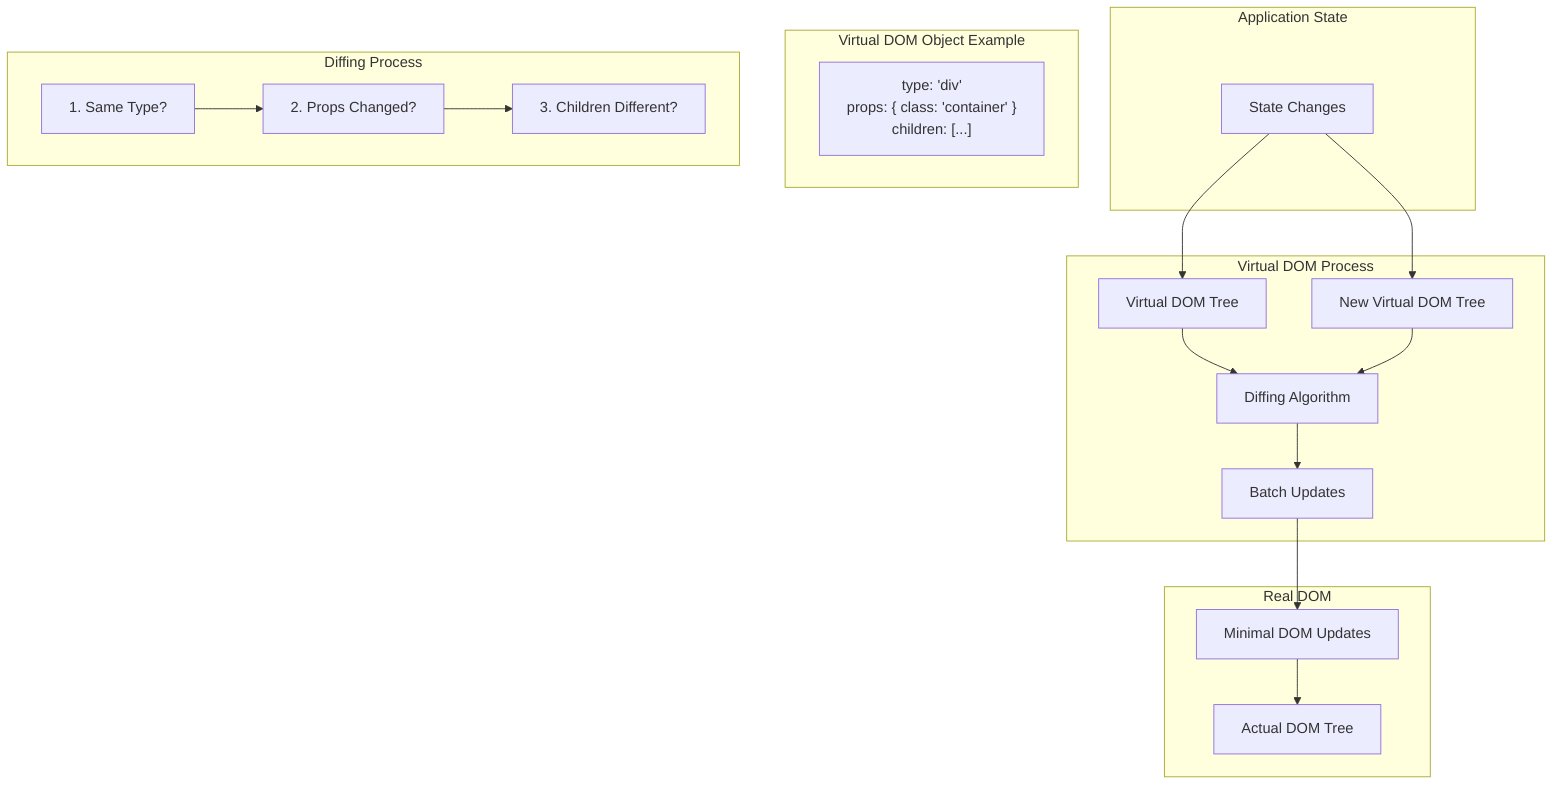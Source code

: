 flowchart TB
    subgraph Application["Application State"]
        State["State Changes"]
    end

    subgraph VirtualDOM["Virtual DOM Process"]
        VDOM1["Virtual DOM Tree"]
        VDOM2["New Virtual DOM Tree"]
        diff["Diffing Algorithm"]
        batch["Batch Updates"]
    end

    subgraph RealDOM["Real DOM"]
        DOM["Actual DOM Tree"]
        Updates["Minimal DOM Updates"]
    end

    State --> VDOM1
    State --> VDOM2
    VDOM1 --> diff
    VDOM2 --> diff
    diff --> batch
    batch --> Updates
    Updates --> DOM

    %% Object representations
    subgraph VDOMExample["Virtual DOM Object Example"]
        VNode["type: 'div'
        props: { class: 'container' }
        children: [...]"]
    end

    subgraph DiffingProcess["Diffing Process"]
        direction LR
        D1["1. Same Type?"]
        D2["2. Props Changed?"]
        D3["3. Children Different?"]
    end

    D1 --> D2
    D2 --> D3